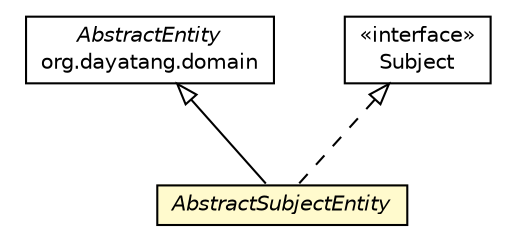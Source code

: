 #!/usr/local/bin/dot
#
# Class diagram 
# Generated by UMLGraph version R5_6_6-8-g8d7759 (http://www.umlgraph.org/)
#

digraph G {
	edge [fontname="Helvetica",fontsize=10,labelfontname="Helvetica",labelfontsize=10];
	node [fontname="Helvetica",fontsize=10,shape=plaintext];
	nodesep=0.25;
	ranksep=0.5;
	// org.dayatang.domain.AbstractEntity
	c22976 [label=<<table title="org.dayatang.domain.AbstractEntity" border="0" cellborder="1" cellspacing="0" cellpadding="2" port="p" href="../domain/AbstractEntity.html">
		<tr><td><table border="0" cellspacing="0" cellpadding="1">
<tr><td align="center" balign="center"><font face="Helvetica-Oblique"> AbstractEntity </font></td></tr>
<tr><td align="center" balign="center"> org.dayatang.domain </td></tr>
		</table></td></tr>
		</table>>, URL="../domain/AbstractEntity.html", fontname="Helvetica", fontcolor="black", fontsize=10.0];
	// org.dayatang.observer.Subject
	c23107 [label=<<table title="org.dayatang.observer.Subject" border="0" cellborder="1" cellspacing="0" cellpadding="2" port="p" href="./Subject.html">
		<tr><td><table border="0" cellspacing="0" cellpadding="1">
<tr><td align="center" balign="center"> &#171;interface&#187; </td></tr>
<tr><td align="center" balign="center"> Subject </td></tr>
		</table></td></tr>
		</table>>, URL="./Subject.html", fontname="Helvetica", fontcolor="black", fontsize=10.0];
	// org.dayatang.observer.AbstractSubjectEntity
	c23109 [label=<<table title="org.dayatang.observer.AbstractSubjectEntity" border="0" cellborder="1" cellspacing="0" cellpadding="2" port="p" bgcolor="lemonChiffon" href="./AbstractSubjectEntity.html">
		<tr><td><table border="0" cellspacing="0" cellpadding="1">
<tr><td align="center" balign="center"><font face="Helvetica-Oblique"> AbstractSubjectEntity </font></td></tr>
		</table></td></tr>
		</table>>, URL="./AbstractSubjectEntity.html", fontname="Helvetica", fontcolor="black", fontsize=10.0];
	//org.dayatang.observer.AbstractSubjectEntity extends org.dayatang.domain.AbstractEntity
	c22976:p -> c23109:p [dir=back,arrowtail=empty];
	//org.dayatang.observer.AbstractSubjectEntity implements org.dayatang.observer.Subject
	c23107:p -> c23109:p [dir=back,arrowtail=empty,style=dashed];
}

